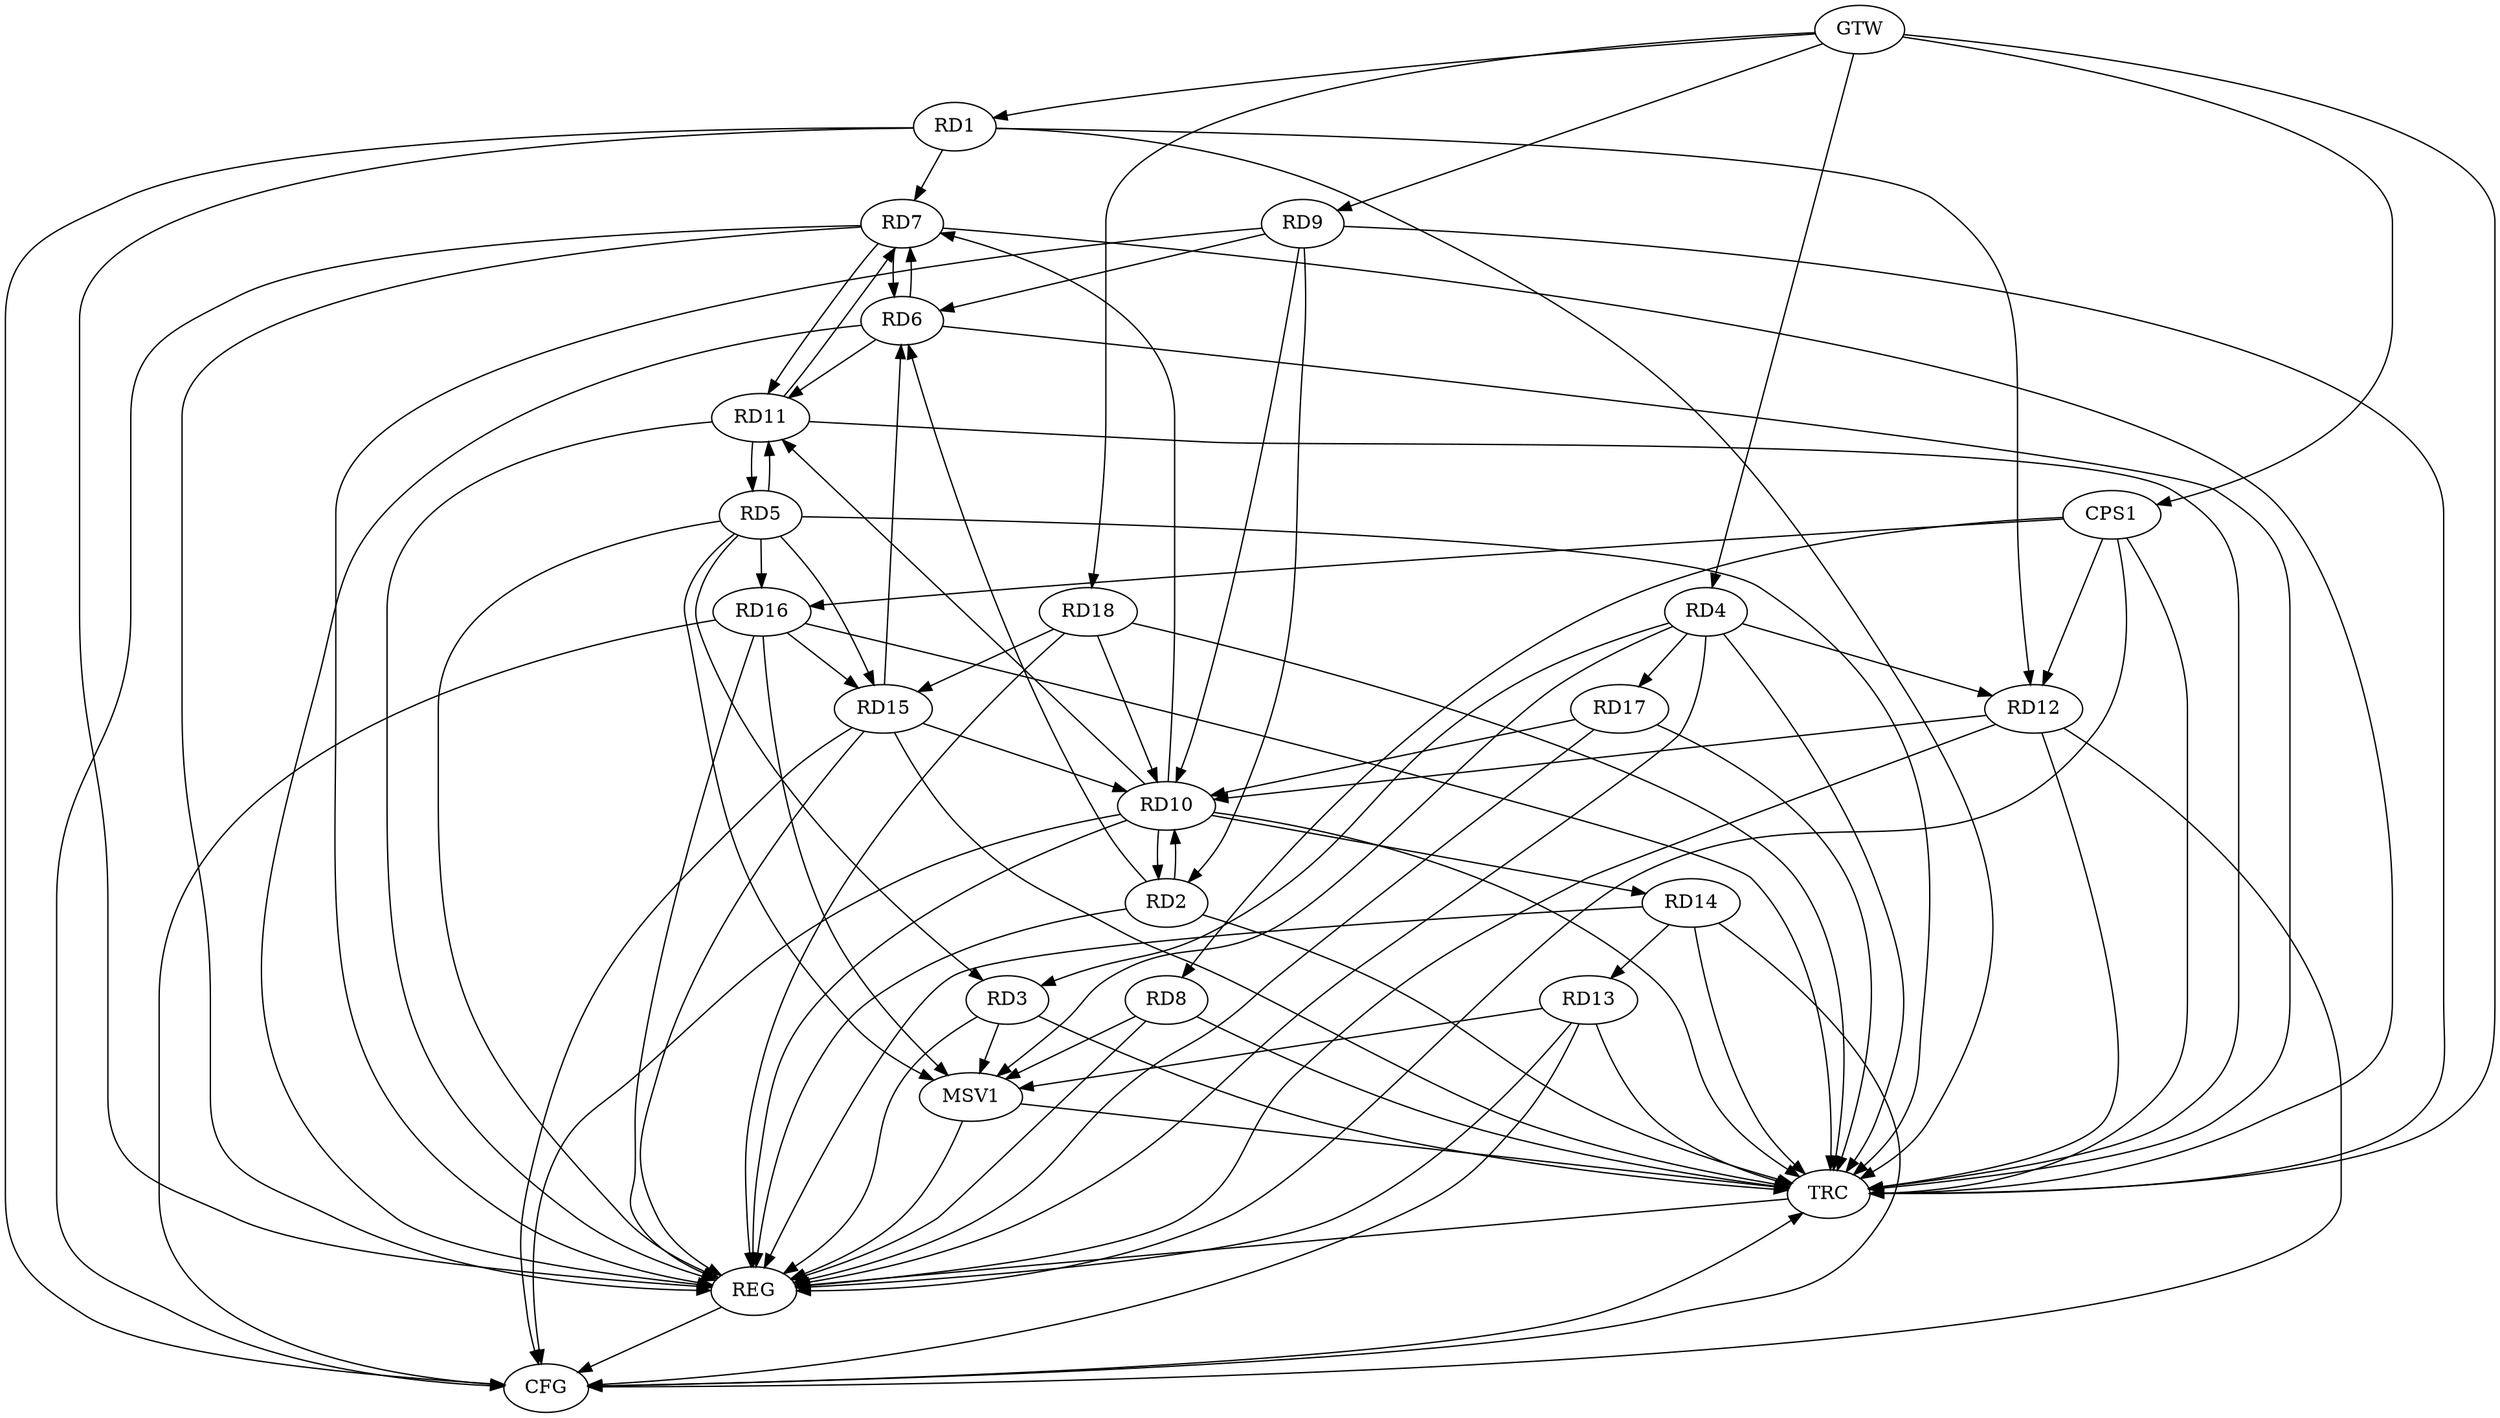 strict digraph G {
  RD1 [ label="RD1" ];
  RD2 [ label="RD2" ];
  RD3 [ label="RD3" ];
  RD4 [ label="RD4" ];
  RD5 [ label="RD5" ];
  RD6 [ label="RD6" ];
  RD7 [ label="RD7" ];
  RD8 [ label="RD8" ];
  RD9 [ label="RD9" ];
  RD10 [ label="RD10" ];
  RD11 [ label="RD11" ];
  RD12 [ label="RD12" ];
  RD13 [ label="RD13" ];
  RD14 [ label="RD14" ];
  RD15 [ label="RD15" ];
  RD16 [ label="RD16" ];
  RD17 [ label="RD17" ];
  RD18 [ label="RD18" ];
  CPS1 [ label="CPS1" ];
  GTW [ label="GTW" ];
  REG [ label="REG" ];
  CFG [ label="CFG" ];
  TRC [ label="TRC" ];
  MSV1 [ label="MSV1" ];
  RD1 -> RD7;
  RD1 -> RD12;
  RD2 -> RD6;
  RD9 -> RD2;
  RD10 -> RD2;
  RD4 -> RD3;
  RD5 -> RD3;
  RD4 -> RD12;
  RD4 -> RD17;
  RD5 -> RD11;
  RD11 -> RD5;
  RD5 -> RD15;
  RD5 -> RD16;
  RD6 -> RD7;
  RD7 -> RD6;
  RD9 -> RD6;
  RD6 -> RD11;
  RD15 -> RD6;
  RD10 -> RD7;
  RD7 -> RD11;
  RD11 -> RD7;
  RD10 -> RD11;
  RD10 -> RD14;
  RD14 -> RD13;
  RD16 -> RD15;
  RD18 -> RD15;
  CPS1 -> RD8;
  CPS1 -> RD12;
  CPS1 -> RD16;
  GTW -> RD1;
  GTW -> RD4;
  GTW -> RD9;
  GTW -> RD18;
  GTW -> CPS1;
  RD1 -> REG;
  RD2 -> REG;
  RD3 -> REG;
  RD4 -> REG;
  RD5 -> REG;
  RD6 -> REG;
  RD7 -> REG;
  RD8 -> REG;
  RD9 -> REG;
  RD10 -> REG;
  RD11 -> REG;
  RD12 -> REG;
  RD13 -> REG;
  RD14 -> REG;
  RD15 -> REG;
  RD16 -> REG;
  RD17 -> REG;
  RD18 -> REG;
  CPS1 -> REG;
  RD13 -> CFG;
  RD1 -> CFG;
  RD16 -> CFG;
  RD15 -> CFG;
  RD14 -> CFG;
  RD7 -> CFG;
  RD10 -> CFG;
  RD12 -> CFG;
  REG -> CFG;
  RD1 -> TRC;
  RD2 -> TRC;
  RD3 -> TRC;
  RD4 -> TRC;
  RD5 -> TRC;
  RD6 -> TRC;
  RD7 -> TRC;
  RD8 -> TRC;
  RD9 -> TRC;
  RD10 -> TRC;
  RD11 -> TRC;
  RD12 -> TRC;
  RD13 -> TRC;
  RD14 -> TRC;
  RD15 -> TRC;
  RD16 -> TRC;
  RD17 -> TRC;
  RD18 -> TRC;
  CPS1 -> TRC;
  GTW -> TRC;
  CFG -> TRC;
  TRC -> REG;
  RD9 -> RD10;
  RD12 -> RD10;
  RD17 -> RD10;
  RD18 -> RD10;
  RD15 -> RD10;
  RD2 -> RD10;
  RD3 -> MSV1;
  RD4 -> MSV1;
  RD5 -> MSV1;
  RD13 -> MSV1;
  RD16 -> MSV1;
  RD8 -> MSV1;
  MSV1 -> REG;
  MSV1 -> TRC;
}

